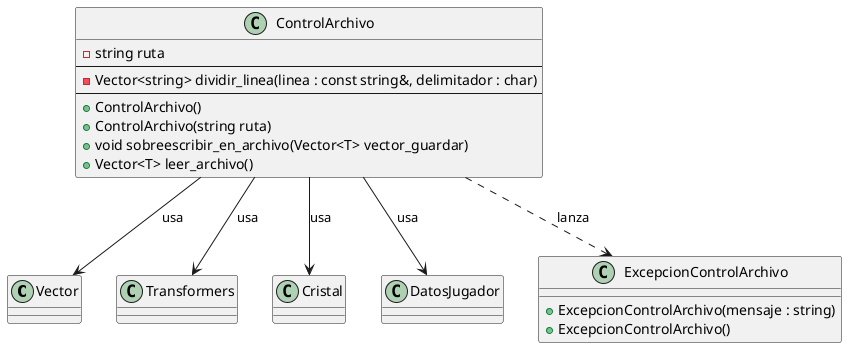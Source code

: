 @startuml
'https://plantuml.com/class-diagram
class Vector
class Transformers
class Cristal
class DatosJugador

class ExcepcionControlArchivo {
    + ExcepcionControlArchivo(mensaje : string)
    + ExcepcionControlArchivo()
}

class ControlArchivo {
    - string ruta
    ---
    - Vector<string> dividir_linea(linea : const string&, delimitador : char)
    ---
    + ControlArchivo()
    + ControlArchivo(string ruta)
    + void sobreescribir_en_archivo(Vector<T> vector_guardar)
    + Vector<T> leer_archivo()
}

' Relaciones
ControlArchivo --> Vector : "usa"
ControlArchivo --> Transformers : "usa"
ControlArchivo --> Cristal : "usa"
ControlArchivo --> DatosJugador : "usa"
ControlArchivo ..> ExcepcionControlArchivo : "lanza"
@enduml